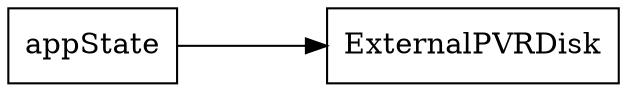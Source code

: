 digraph appState {
    node [URL="controlFlow/\N.html" shape=box]
    graph [layout="circo"]
    appState [URL="\N.html" root=true]

    appState -> ExternalPVRDisk
}
